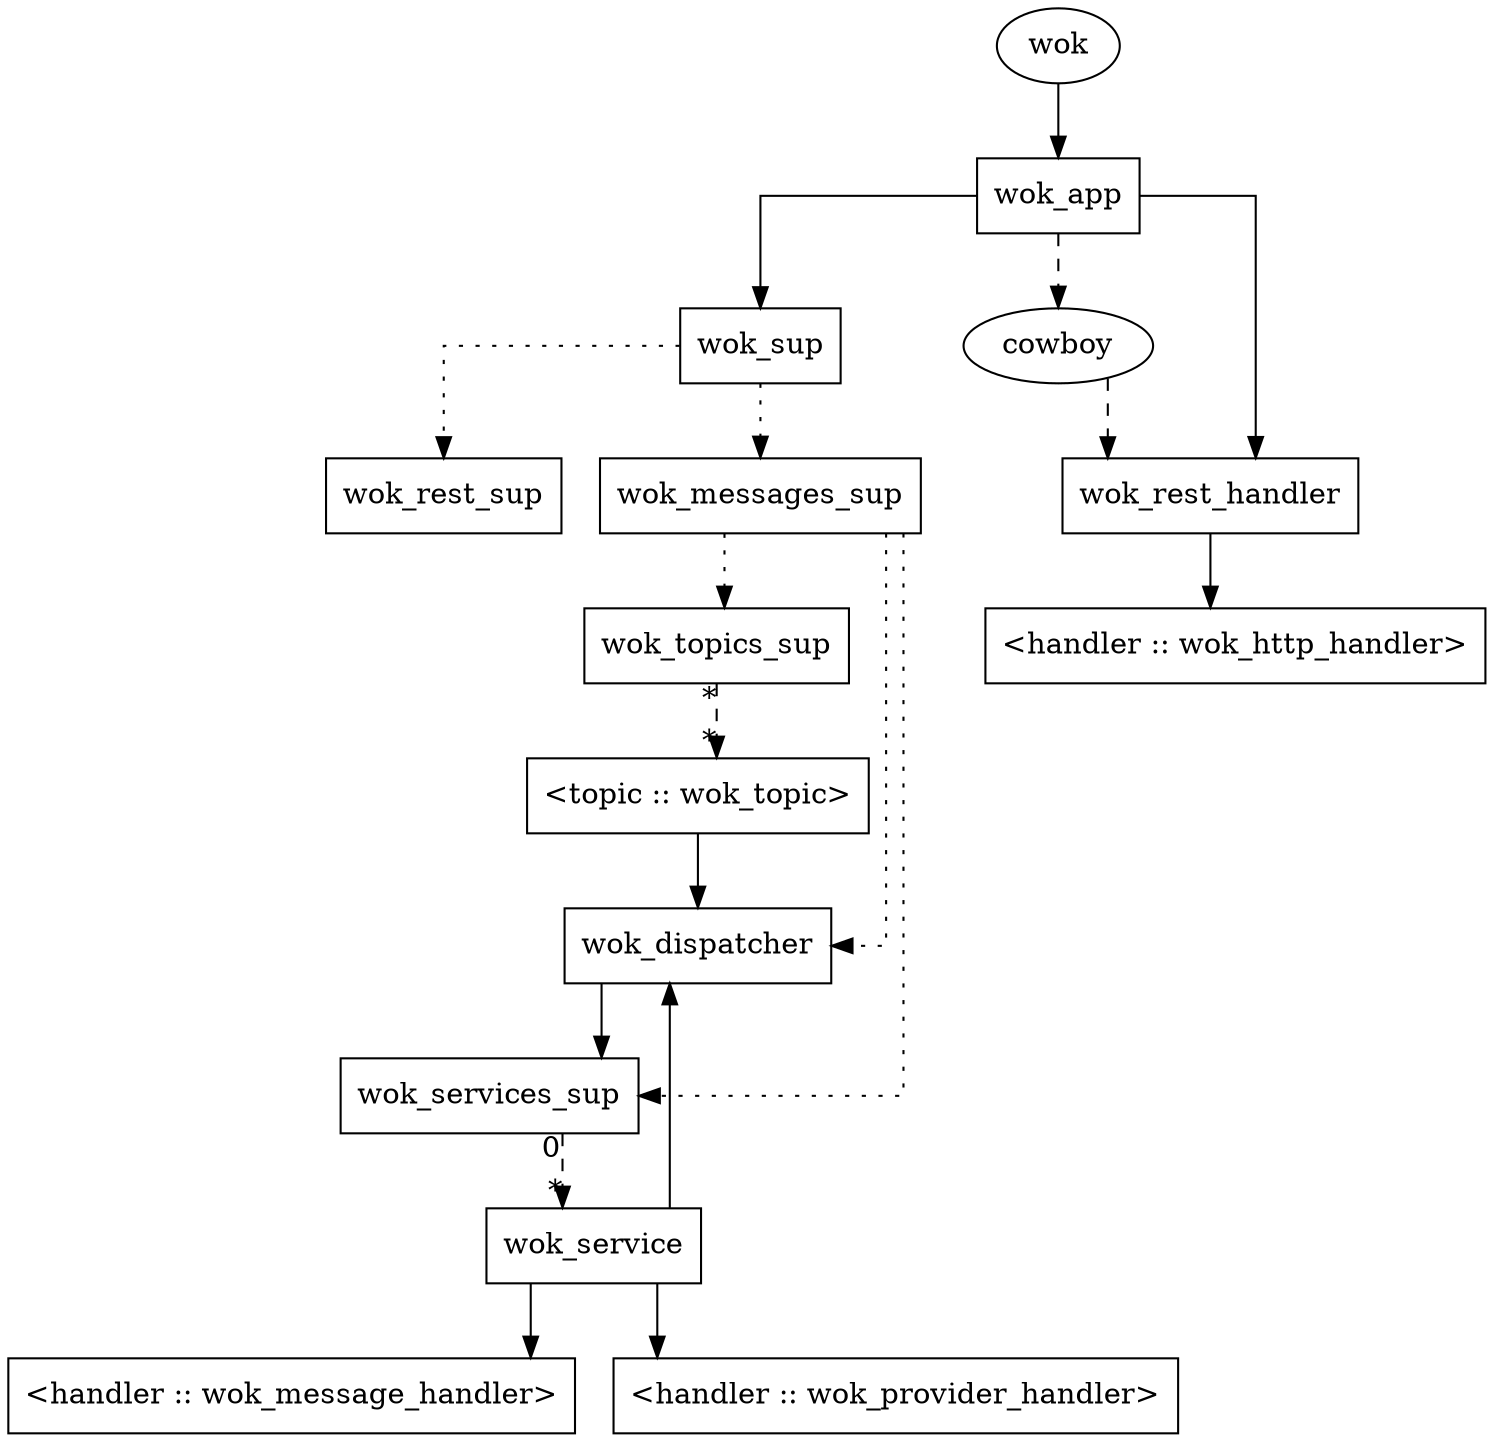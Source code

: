digraph wok {
  splines=ortho;
  node[shape=box];

  wok[shape=oval];
  wok -> wok_app;
  wok_app -> wok_sup;

  cowboy[shape=oval];
  wok_app -> cowboy [style=dashed];
  wok_app -> wok_rest_handler;
  cowboy -> wok_rest_handler [style=dashed];
  wok_rest_handler -> "<handler :: wok_http_handler>";

  wok_sup -> wok_messages_sup [style=dotted];
  wok_sup -> wok_rest_sup [style=dotted];

  wok_messages_sup -> wok_dispatcher [style=dotted];
  wok_messages_sup -> wok_services_sup [style=dotted];
  wok_messages_sup -> wok_topics_sup [style=dotted];

  wok_dispatcher -> wok_services_sup;

  wok_services_sup -> wok_service [style=dashed, headlabel="*", taillabel="0"];

  wok_topic[label = "<topic :: wok_topic>"];
  wok_topics_sup -> wok_topic [style=dashed, headlabel="*", taillabel="*"];

  wok_service -> wok_dispatcher;

  wok_service -> "<handler :: wok_message_handler>";

  wok_service -> "<handler :: wok_provider_handler>";

  wok_topic -> wok_dispatcher;

}
